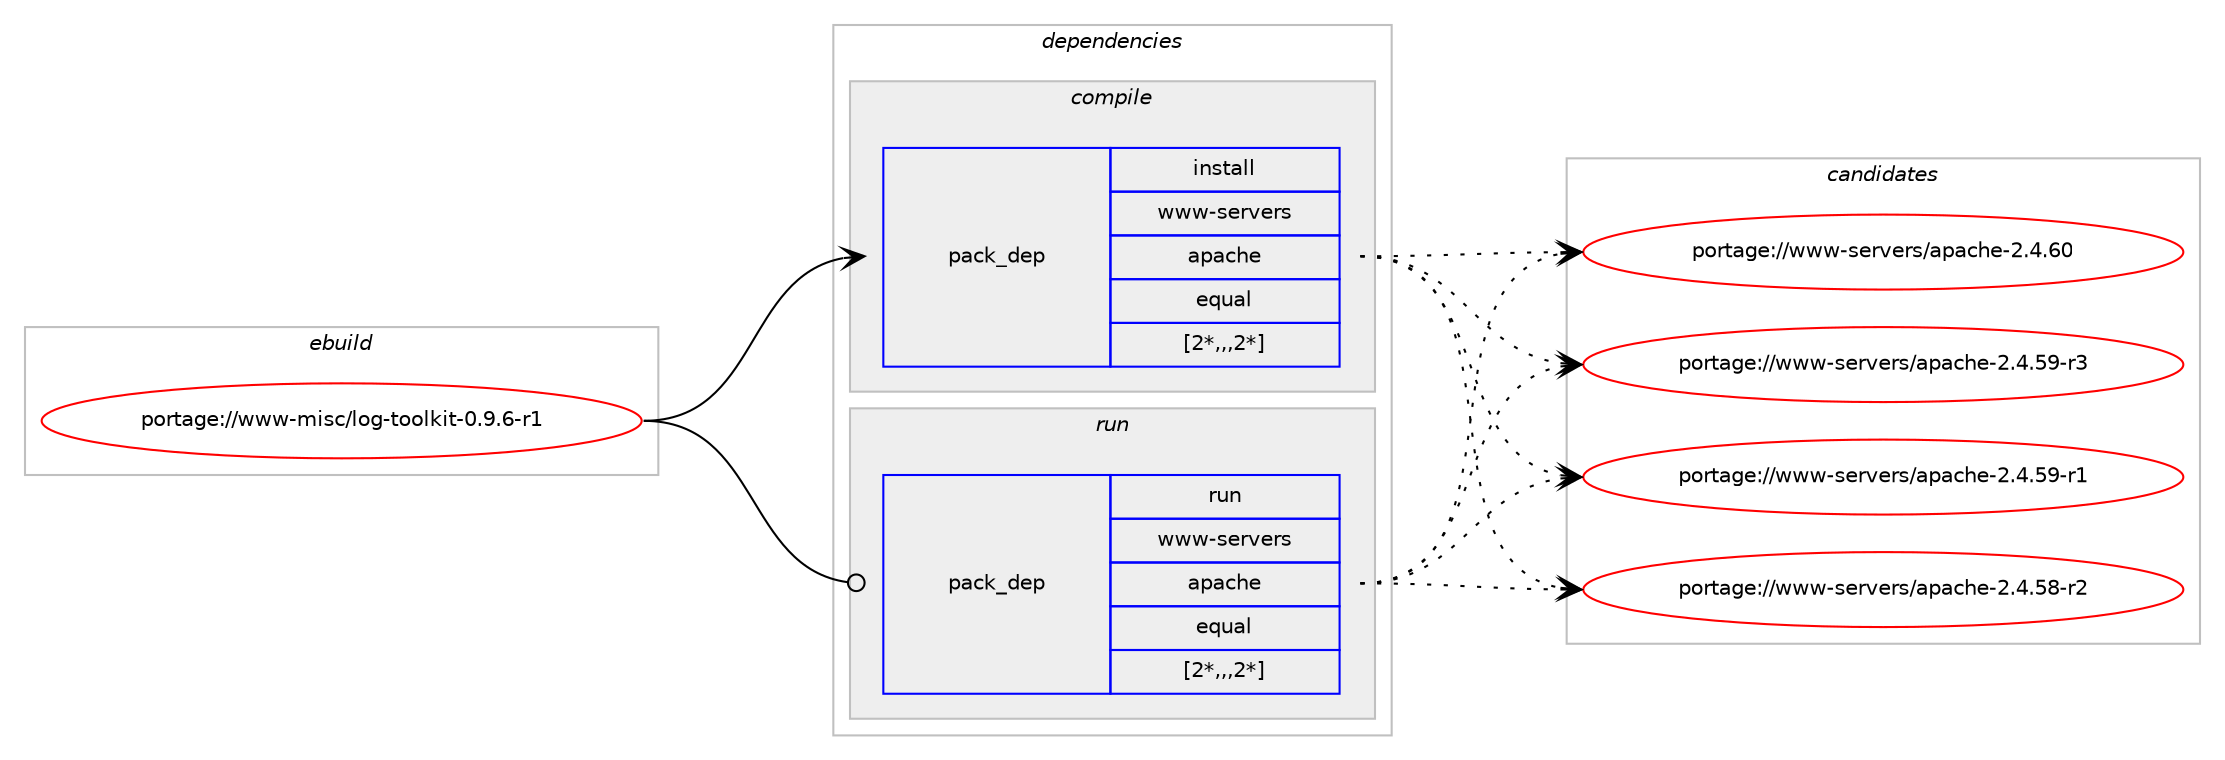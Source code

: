 digraph prolog {

# *************
# Graph options
# *************

newrank=true;
concentrate=true;
compound=true;
graph [rankdir=LR,fontname=Helvetica,fontsize=10,ranksep=1.5];#, ranksep=2.5, nodesep=0.2];
edge  [arrowhead=vee];
node  [fontname=Helvetica,fontsize=10];

# **********
# The ebuild
# **********

subgraph cluster_leftcol {
color=gray;
rank=same;
label=<<i>ebuild</i>>;
id [label="portage://www-misc/log-toolkit-0.9.6-r1", color=red, width=4, href="../www-misc/log-toolkit-0.9.6-r1.svg"];
}

# ****************
# The dependencies
# ****************

subgraph cluster_midcol {
color=gray;
label=<<i>dependencies</i>>;
subgraph cluster_compile {
fillcolor="#eeeeee";
style=filled;
label=<<i>compile</i>>;
subgraph pack3724 {
dependency4468 [label=<<TABLE BORDER="0" CELLBORDER="1" CELLSPACING="0" CELLPADDING="4" WIDTH="220"><TR><TD ROWSPAN="6" CELLPADDING="30">pack_dep</TD></TR><TR><TD WIDTH="110">install</TD></TR><TR><TD>www-servers</TD></TR><TR><TD>apache</TD></TR><TR><TD>equal</TD></TR><TR><TD>[2*,,,2*]</TD></TR></TABLE>>, shape=none, color=blue];
}
id:e -> dependency4468:w [weight=20,style="solid",arrowhead="vee"];
}
subgraph cluster_compileandrun {
fillcolor="#eeeeee";
style=filled;
label=<<i>compile and run</i>>;
}
subgraph cluster_run {
fillcolor="#eeeeee";
style=filled;
label=<<i>run</i>>;
subgraph pack3725 {
dependency4469 [label=<<TABLE BORDER="0" CELLBORDER="1" CELLSPACING="0" CELLPADDING="4" WIDTH="220"><TR><TD ROWSPAN="6" CELLPADDING="30">pack_dep</TD></TR><TR><TD WIDTH="110">run</TD></TR><TR><TD>www-servers</TD></TR><TR><TD>apache</TD></TR><TR><TD>equal</TD></TR><TR><TD>[2*,,,2*]</TD></TR></TABLE>>, shape=none, color=blue];
}
id:e -> dependency4469:w [weight=20,style="solid",arrowhead="odot"];
}
}

# **************
# The candidates
# **************

subgraph cluster_choices {
rank=same;
color=gray;
label=<<i>candidates</i>>;

subgraph choice3724 {
color=black;
nodesep=1;
choice119119119451151011141181011141154797112979910410145504652465448 [label="portage://www-servers/apache-2.4.60", color=red, width=4,href="../www-servers/apache-2.4.60.svg"];
choice1191191194511510111411810111411547971129799104101455046524653574511451 [label="portage://www-servers/apache-2.4.59-r3", color=red, width=4,href="../www-servers/apache-2.4.59-r3.svg"];
choice1191191194511510111411810111411547971129799104101455046524653574511449 [label="portage://www-servers/apache-2.4.59-r1", color=red, width=4,href="../www-servers/apache-2.4.59-r1.svg"];
choice1191191194511510111411810111411547971129799104101455046524653564511450 [label="portage://www-servers/apache-2.4.58-r2", color=red, width=4,href="../www-servers/apache-2.4.58-r2.svg"];
dependency4468:e -> choice119119119451151011141181011141154797112979910410145504652465448:w [style=dotted,weight="100"];
dependency4468:e -> choice1191191194511510111411810111411547971129799104101455046524653574511451:w [style=dotted,weight="100"];
dependency4468:e -> choice1191191194511510111411810111411547971129799104101455046524653574511449:w [style=dotted,weight="100"];
dependency4468:e -> choice1191191194511510111411810111411547971129799104101455046524653564511450:w [style=dotted,weight="100"];
}
subgraph choice3725 {
color=black;
nodesep=1;
choice119119119451151011141181011141154797112979910410145504652465448 [label="portage://www-servers/apache-2.4.60", color=red, width=4,href="../www-servers/apache-2.4.60.svg"];
choice1191191194511510111411810111411547971129799104101455046524653574511451 [label="portage://www-servers/apache-2.4.59-r3", color=red, width=4,href="../www-servers/apache-2.4.59-r3.svg"];
choice1191191194511510111411810111411547971129799104101455046524653574511449 [label="portage://www-servers/apache-2.4.59-r1", color=red, width=4,href="../www-servers/apache-2.4.59-r1.svg"];
choice1191191194511510111411810111411547971129799104101455046524653564511450 [label="portage://www-servers/apache-2.4.58-r2", color=red, width=4,href="../www-servers/apache-2.4.58-r2.svg"];
dependency4469:e -> choice119119119451151011141181011141154797112979910410145504652465448:w [style=dotted,weight="100"];
dependency4469:e -> choice1191191194511510111411810111411547971129799104101455046524653574511451:w [style=dotted,weight="100"];
dependency4469:e -> choice1191191194511510111411810111411547971129799104101455046524653574511449:w [style=dotted,weight="100"];
dependency4469:e -> choice1191191194511510111411810111411547971129799104101455046524653564511450:w [style=dotted,weight="100"];
}
}

}
